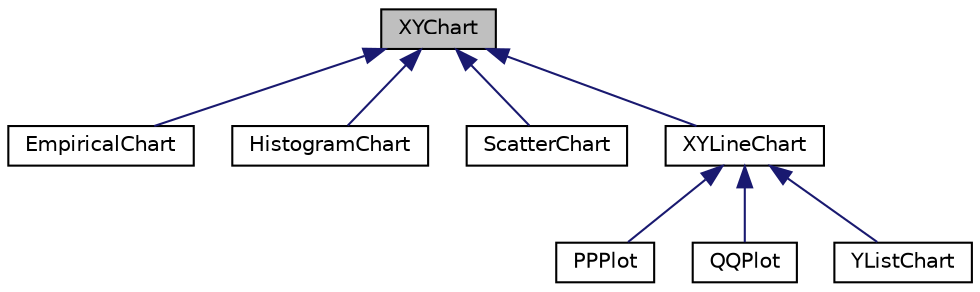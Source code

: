 digraph "XYChart"
{
 // INTERACTIVE_SVG=YES
  bgcolor="transparent";
  edge [fontname="Helvetica",fontsize="10",labelfontname="Helvetica",labelfontsize="10"];
  node [fontname="Helvetica",fontsize="10",shape=record];
  Node0 [label="XYChart",height=0.2,width=0.4,color="black", fillcolor="grey75", style="filled", fontcolor="black"];
  Node0 -> Node1 [dir="back",color="midnightblue",fontsize="10",style="solid",fontname="Helvetica"];
  Node1 [label="EmpiricalChart",height=0.2,width=0.4,color="black",URL="$de/d7f/classumontreal_1_1ssj_1_1charts_1_1EmpiricalChart.html",tooltip="This class provides additional tools to create and manage empirical plots. "];
  Node0 -> Node2 [dir="back",color="midnightblue",fontsize="10",style="solid",fontname="Helvetica"];
  Node2 [label="HistogramChart",height=0.2,width=0.4,color="black",URL="$d3/d03/classumontreal_1_1ssj_1_1charts_1_1HistogramChart.html",tooltip="This class provides tools to create and manage histograms. "];
  Node0 -> Node3 [dir="back",color="midnightblue",fontsize="10",style="solid",fontname="Helvetica"];
  Node3 [label="ScatterChart",height=0.2,width=0.4,color="black",URL="$d3/dcb/classumontreal_1_1ssj_1_1charts_1_1ScatterChart.html",tooltip="This class provides tools to create and manage scatter plots. "];
  Node0 -> Node4 [dir="back",color="midnightblue",fontsize="10",style="solid",fontname="Helvetica"];
  Node4 [label="XYLineChart",height=0.2,width=0.4,color="black",URL="$d6/d2c/classumontreal_1_1ssj_1_1charts_1_1XYLineChart.html",tooltip="This class provides tools to create and manage curve plots. "];
  Node4 -> Node5 [dir="back",color="midnightblue",fontsize="10",style="solid",fontname="Helvetica"];
  Node5 [label="PPPlot",height=0.2,width=0.4,color="black",URL="$d8/d65/classumontreal_1_1ssj_1_1charts_1_1PPPlot.html",tooltip="This class implements PP-plot (or probability-probability plot) objects that compare two probability ..."];
  Node4 -> Node6 [dir="back",color="midnightblue",fontsize="10",style="solid",fontname="Helvetica"];
  Node6 [label="QQPlot",height=0.2,width=0.4,color="black",URL="$d5/d00/classumontreal_1_1ssj_1_1charts_1_1QQPlot.html",tooltip="This class implements QQ-plot (or quantile-quantile plot) objects that compare two probability distri..."];
  Node4 -> Node7 [dir="back",color="midnightblue",fontsize="10",style="solid",fontname="Helvetica"];
  Node7 [label="YListChart",height=0.2,width=0.4,color="black",URL="$db/d18/classumontreal_1_1ssj_1_1charts_1_1YListChart.html",tooltip="This class extends the class umontreal.ssj.charts.XYLineChart. "];
}
